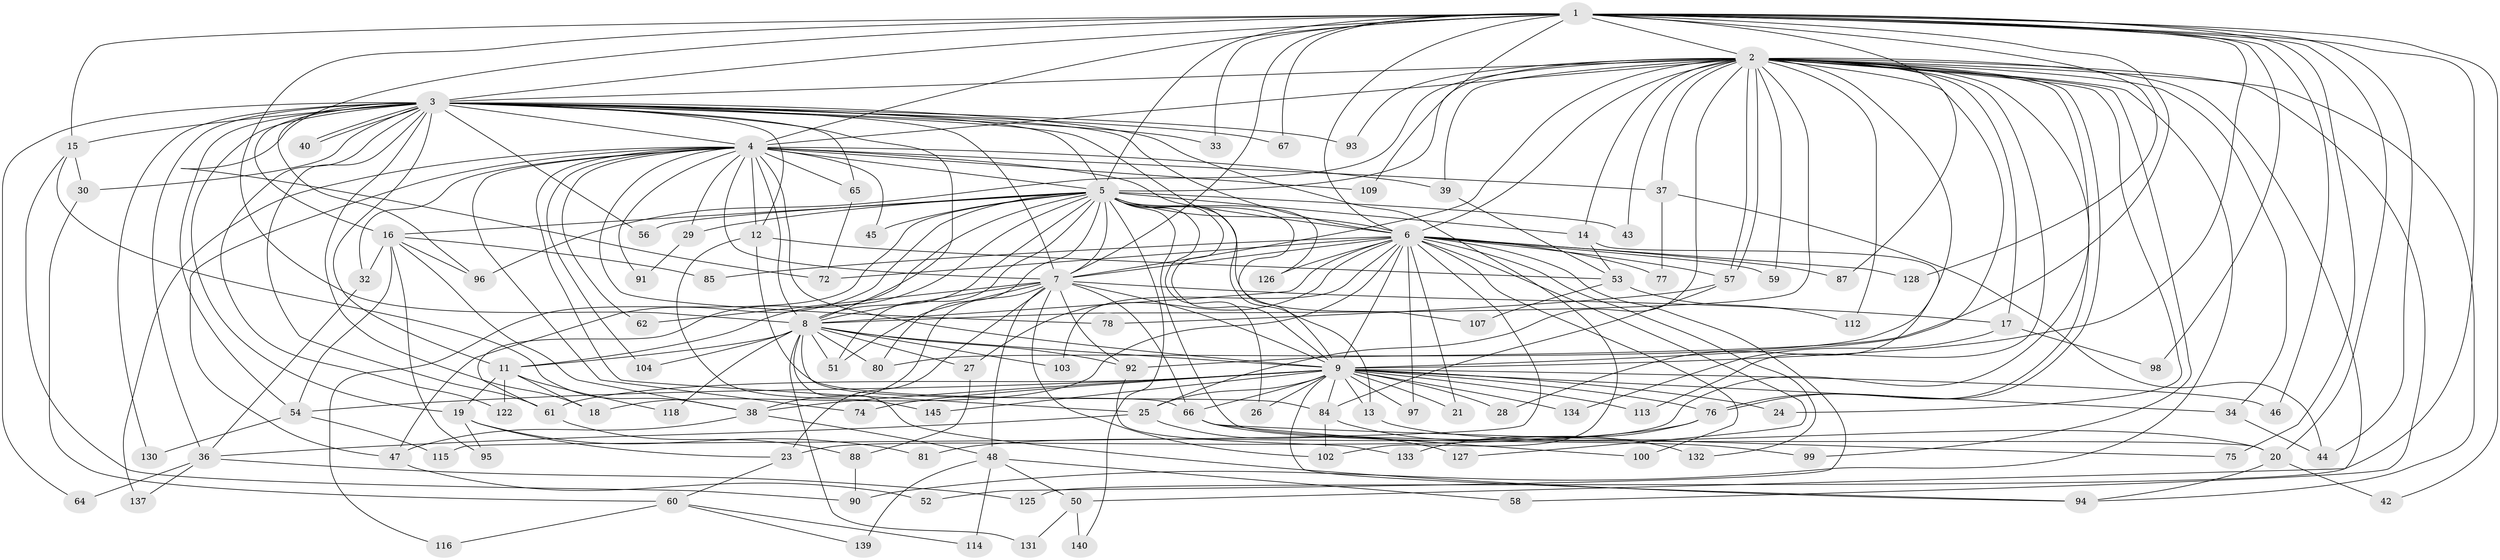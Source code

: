 // original degree distribution, {25: 0.006896551724137931, 27: 0.020689655172413793, 32: 0.006896551724137931, 28: 0.006896551724137931, 20: 0.006896551724137931, 19: 0.006896551724137931, 30: 0.006896551724137931, 16: 0.006896551724137931, 7: 0.006896551724137931, 5: 0.05517241379310345, 3: 0.2, 4: 0.08275862068965517, 9: 0.006896551724137931, 6: 0.034482758620689655, 2: 0.5448275862068965}
// Generated by graph-tools (version 1.1) at 2025/41/03/06/25 10:41:33]
// undirected, 107 vertices, 258 edges
graph export_dot {
graph [start="1"]
  node [color=gray90,style=filled];
  1 [super="+31"];
  2 [super="+10"];
  3 [super="+41"];
  4 [super="+69"];
  5 [super="+105"];
  6 [super="+22"];
  7 [super="+124"];
  8 [super="+49"];
  9 [super="+83"];
  11 [super="+73"];
  12;
  13 [super="+35"];
  14 [super="+79"];
  15 [super="+82"];
  16 [super="+129"];
  17;
  18 [super="+143"];
  19;
  20 [super="+136"];
  21;
  23 [super="+63"];
  24;
  25 [super="+119"];
  26;
  27;
  28;
  29;
  30 [super="+55"];
  32;
  33;
  34;
  36 [super="+71"];
  37;
  38 [super="+110"];
  39;
  40;
  42;
  43;
  44 [super="+89"];
  45;
  46;
  47;
  48;
  50 [super="+123"];
  51 [super="+138"];
  52;
  53;
  54 [super="+111"];
  56;
  57 [super="+141"];
  58;
  59;
  60 [super="+101"];
  61 [super="+68"];
  62;
  64;
  65;
  66 [super="+70"];
  67;
  72 [super="+117"];
  74;
  75;
  76 [super="+86"];
  77;
  78;
  80 [super="+135"];
  81;
  84 [super="+142"];
  85;
  87;
  88 [super="+144"];
  90;
  91;
  92 [super="+108"];
  93;
  94 [super="+106"];
  95;
  96 [super="+121"];
  97;
  98;
  99;
  100;
  102 [super="+120"];
  103;
  104;
  107;
  109;
  112;
  113;
  114;
  115;
  116;
  118;
  122;
  125;
  126;
  127;
  128;
  130;
  131;
  132;
  133;
  134;
  137;
  139;
  140;
  145;
  1 -- 2 [weight=2];
  1 -- 3;
  1 -- 4 [weight=2];
  1 -- 5;
  1 -- 6;
  1 -- 7;
  1 -- 8 [weight=2];
  1 -- 9;
  1 -- 15;
  1 -- 20;
  1 -- 33;
  1 -- 42;
  1 -- 44;
  1 -- 46;
  1 -- 67;
  1 -- 72;
  1 -- 87;
  1 -- 92;
  1 -- 98;
  1 -- 109;
  1 -- 125;
  1 -- 128;
  1 -- 75;
  2 -- 3 [weight=2];
  2 -- 4 [weight=2];
  2 -- 5 [weight=2];
  2 -- 6 [weight=2];
  2 -- 7 [weight=2];
  2 -- 8 [weight=2];
  2 -- 9 [weight=2];
  2 -- 24;
  2 -- 25;
  2 -- 37;
  2 -- 39;
  2 -- 57;
  2 -- 57;
  2 -- 58;
  2 -- 59;
  2 -- 76;
  2 -- 76;
  2 -- 90;
  2 -- 93;
  2 -- 96;
  2 -- 99;
  2 -- 112;
  2 -- 50 [weight=2];
  2 -- 34;
  2 -- 43;
  2 -- 14;
  2 -- 17;
  2 -- 113;
  2 -- 23;
  2 -- 94;
  2 -- 80;
  3 -- 4;
  3 -- 5;
  3 -- 6;
  3 -- 7;
  3 -- 8;
  3 -- 9;
  3 -- 11;
  3 -- 12;
  3 -- 15;
  3 -- 16;
  3 -- 18;
  3 -- 19 [weight=2];
  3 -- 30 [weight=2];
  3 -- 33;
  3 -- 36;
  3 -- 40;
  3 -- 40;
  3 -- 56;
  3 -- 61;
  3 -- 64;
  3 -- 65;
  3 -- 67;
  3 -- 93;
  3 -- 102;
  3 -- 122;
  3 -- 54;
  3 -- 130;
  3 -- 96;
  4 -- 5;
  4 -- 6;
  4 -- 7 [weight=2];
  4 -- 8;
  4 -- 9;
  4 -- 12;
  4 -- 29;
  4 -- 32;
  4 -- 37;
  4 -- 39;
  4 -- 45;
  4 -- 47;
  4 -- 62;
  4 -- 65;
  4 -- 74;
  4 -- 78;
  4 -- 91;
  4 -- 104;
  4 -- 109;
  4 -- 137;
  4 -- 25;
  5 -- 6 [weight=2];
  5 -- 7;
  5 -- 8;
  5 -- 9 [weight=2];
  5 -- 11;
  5 -- 13;
  5 -- 14;
  5 -- 16;
  5 -- 20;
  5 -- 26;
  5 -- 29;
  5 -- 43;
  5 -- 45;
  5 -- 47;
  5 -- 56;
  5 -- 61;
  5 -- 80;
  5 -- 116;
  5 -- 126;
  5 -- 140;
  5 -- 107;
  5 -- 51;
  6 -- 7;
  6 -- 8;
  6 -- 9;
  6 -- 18;
  6 -- 21;
  6 -- 27;
  6 -- 52;
  6 -- 59;
  6 -- 77;
  6 -- 85;
  6 -- 87;
  6 -- 97;
  6 -- 100;
  6 -- 115;
  6 -- 126;
  6 -- 127;
  6 -- 128;
  6 -- 132;
  6 -- 72;
  6 -- 103;
  6 -- 57;
  7 -- 8;
  7 -- 9;
  7 -- 17;
  7 -- 48;
  7 -- 51;
  7 -- 62;
  7 -- 66 [weight=2];
  7 -- 92;
  7 -- 102;
  7 -- 38;
  7 -- 23;
  8 -- 9;
  8 -- 27;
  8 -- 51;
  8 -- 80;
  8 -- 94;
  8 -- 103;
  8 -- 104;
  8 -- 131;
  8 -- 66;
  8 -- 118;
  8 -- 11;
  8 -- 92;
  9 -- 13;
  9 -- 21;
  9 -- 24;
  9 -- 25;
  9 -- 26;
  9 -- 28;
  9 -- 34;
  9 -- 38;
  9 -- 46;
  9 -- 54;
  9 -- 74;
  9 -- 84;
  9 -- 94;
  9 -- 97;
  9 -- 113;
  9 -- 134;
  9 -- 145;
  9 -- 66;
  9 -- 76;
  9 -- 61;
  11 -- 19;
  11 -- 118;
  11 -- 122;
  11 -- 18;
  12 -- 53;
  12 -- 84;
  12 -- 145;
  13 -- 20;
  14 -- 28;
  14 -- 53;
  15 -- 30;
  15 -- 90;
  15 -- 38;
  16 -- 32;
  16 -- 38;
  16 -- 54;
  16 -- 85;
  16 -- 95;
  16 -- 96 [weight=2];
  17 -- 98;
  17 -- 134;
  19 -- 23;
  19 -- 81;
  19 -- 95;
  20 -- 42;
  20 -- 94;
  23 -- 60;
  25 -- 36;
  25 -- 127;
  27 -- 88;
  29 -- 91;
  30 -- 60 [weight=2];
  32 -- 36;
  34 -- 44;
  36 -- 64;
  36 -- 125;
  36 -- 137;
  37 -- 44;
  37 -- 77;
  38 -- 48;
  38 -- 47;
  39 -- 53;
  47 -- 52;
  48 -- 50;
  48 -- 58;
  48 -- 114;
  48 -- 139;
  50 -- 131;
  50 -- 140;
  53 -- 107;
  53 -- 112;
  54 -- 115;
  54 -- 130;
  57 -- 78;
  57 -- 84;
  60 -- 114;
  60 -- 116;
  60 -- 139;
  61 -- 88;
  65 -- 72;
  66 -- 75;
  66 -- 100;
  66 -- 99;
  76 -- 81;
  76 -- 133;
  84 -- 132;
  84 -- 102;
  88 -- 90;
  92 -- 133;
}
